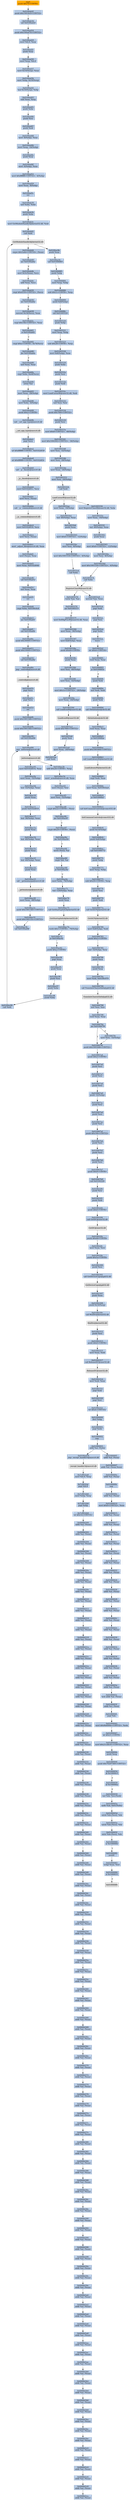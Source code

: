 digraph G {
node[shape=rectangle,style=filled,fillcolor=lightsteelblue,color=lightsteelblue]
bgcolor="transparent"
a0x0100ab2dpushl_0x70UINT8[label="start\npushl $0x70<UINT8>",color="lightgrey",fillcolor="orange"];
a0x0100ab2fpushl_0x10018c0UINT32[label="0x0100ab2f\npushl $0x10018c0<UINT32>"];
a0x0100ab34call_0x0100ad24[label="0x0100ab34\ncall 0x0100ad24"];
a0x0100ad24pushl_0x100ad74UINT32[label="0x0100ad24\npushl $0x100ad74<UINT32>"];
a0x0100ad29movl_fs_0_eax[label="0x0100ad29\nmovl %fs:0, %eax"];
a0x0100ad2fpushl_eax[label="0x0100ad2f\npushl %eax"];
a0x0100ad30movl_esp_fs_0[label="0x0100ad30\nmovl %esp, %fs:0"];
a0x0100ad37movl_0x10esp__eax[label="0x0100ad37\nmovl 0x10(%esp), %eax"];
a0x0100ad3bmovl_ebp_0x10esp_[label="0x0100ad3b\nmovl %ebp, 0x10(%esp)"];
a0x0100ad3fleal_0x10esp__ebp[label="0x0100ad3f\nleal 0x10(%esp), %ebp"];
a0x0100ad43subl_eax_esp[label="0x0100ad43\nsubl %eax, %esp"];
a0x0100ad45pushl_ebx[label="0x0100ad45\npushl %ebx"];
a0x0100ad46pushl_esi[label="0x0100ad46\npushl %esi"];
a0x0100ad47pushl_edi[label="0x0100ad47\npushl %edi"];
a0x0100ad48movl__8ebp__eax[label="0x0100ad48\nmovl -8(%ebp), %eax"];
a0x0100ad4bmovl_esp__24ebp_[label="0x0100ad4b\nmovl %esp, -24(%ebp)"];
a0x0100ad4epushl_eax[label="0x0100ad4e\npushl %eax"];
a0x0100ad4fmovl__4ebp__eax[label="0x0100ad4f\nmovl -4(%ebp), %eax"];
a0x0100ad52movl_0xffffffffUINT32__4ebp_[label="0x0100ad52\nmovl $0xffffffff<UINT32>, -4(%ebp)"];
a0x0100ad59movl_eax__8ebp_[label="0x0100ad59\nmovl %eax, -8(%ebp)"];
a0x0100ad5cret[label="0x0100ad5c\nret"];
a0x0100ab39xorl_ebx_ebx[label="0x0100ab39\nxorl %ebx, %ebx"];
a0x0100ab3bpushl_ebx[label="0x0100ab3b\npushl %ebx"];
a0x0100ab3cmovl_GetModuleHandleA_kernel32_dll_edi[label="0x0100ab3c\nmovl GetModuleHandleA@kernel32.dll, %edi"];
a0x0100ab42call_edi[label="0x0100ab42\ncall %edi"];
GetModuleHandleA_kernel32_dll[label="GetModuleHandleA@kernel32.dll",color="lightgrey",fillcolor="lightgrey"];
a0x0100ab44cmpw_0x5a4dUINT16_eax_[label="0x0100ab44\ncmpw $0x5a4d<UINT16>, (%eax)"];
a0x0100ab49jne_0x0100ab6a[label="0x0100ab49\njne 0x0100ab6a"];
a0x0100ab4bmovl_0x3ceax__ecx[label="0x0100ab4b\nmovl 0x3c(%eax), %ecx"];
a0x0100ab4eaddl_eax_ecx[label="0x0100ab4e\naddl %eax, %ecx"];
a0x0100ab50cmpl_0x4550UINT32_ecx_[label="0x0100ab50\ncmpl $0x4550<UINT32>, (%ecx)"];
a0x0100ab56jne_0x0100ab6a[label="0x0100ab56\njne 0x0100ab6a"];
a0x0100ab58movzwl_0x18ecx__eax[label="0x0100ab58\nmovzwl 0x18(%ecx), %eax"];
a0x0100ab5ccmpl_0x10bUINT32_eax[label="0x0100ab5c\ncmpl $0x10b<UINT32>, %eax"];
a0x0100ab61je_0x0100ab82[label="0x0100ab61\nje 0x0100ab82"];
a0x0100ab82cmpl_0xeUINT8_0x74ecx_[label="0x0100ab82\ncmpl $0xe<UINT8>, 0x74(%ecx)"];
a0x0100ab86jbe_0x0100ab6a[label="0x0100ab86\njbe 0x0100ab6a"];
a0x0100ab88xorl_eax_eax[label="0x0100ab88\nxorl %eax, %eax"];
a0x0100ab8acmpl_ebx_0xe8ecx_[label="0x0100ab8a\ncmpl %ebx, 0xe8(%ecx)"];
a0x0100ab90setne_al[label="0x0100ab90\nsetne %al"];
a0x0100ab93movl_eax__28ebp_[label="0x0100ab93\nmovl %eax, -28(%ebp)"];
a0x0100ab96movl_ebx__4ebp_[label="0x0100ab96\nmovl %ebx, -4(%ebp)"];
a0x0100ab99pushl_0x2UINT8[label="0x0100ab99\npushl $0x2<UINT8>"];
a0x0100ab9bcall___set_app_type_msvcrt_dll[label="0x0100ab9b\ncall __set_app_type@msvcrt.dll"];
a__set_app_type_msvcrt_dll[label="__set_app_type@msvcrt.dll",color="lightgrey",fillcolor="lightgrey"];
a0x0100aba1popl_ecx[label="0x0100aba1\npopl %ecx"];
a0x0100aba2orl_0xffffffffUINT8_0x0102d038[label="0x0100aba2\norl $0xffffffff<UINT8>, 0x0102d038"];
a0x0100aba9orl_0xffffffffUINT8_0x0102d03c[label="0x0100aba9\norl $0xffffffff<UINT8>, 0x0102d03c"];
a0x0100abb0call___p__fmode_msvcrt_dll[label="0x0100abb0\ncall __p__fmode@msvcrt.dll"];
a__p__fmode_msvcrt_dll[label="__p__fmode@msvcrt.dll",color="lightgrey",fillcolor="lightgrey"];
a0x0100abb6movl_0x0102d01c_ecx[label="0x0100abb6\nmovl 0x0102d01c, %ecx"];
a0x0100abbcmovl_ecx_eax_[label="0x0100abbc\nmovl %ecx, (%eax)"];
a0x0100abbecall___p__commode_msvcrt_dll[label="0x0100abbe\ncall __p__commode@msvcrt.dll"];
a__p__commode_msvcrt_dll[label="__p__commode@msvcrt.dll",color="lightgrey",fillcolor="lightgrey"];
a0x0100abc4movl_0x0102d018_ecx[label="0x0100abc4\nmovl 0x0102d018, %ecx"];
a0x0100abcamovl_ecx_eax_[label="0x0100abca\nmovl %ecx, (%eax)"];
a0x0100abccmovl__adjust_fdiv_msvcrt_dll_eax[label="0x0100abcc\nmovl _adjust_fdiv@msvcrt.dll, %eax"];
a0x0100abd1movl_eax__eax[label="0x0100abd1\nmovl (%eax), %eax"];
a0x0100abd3movl_eax_0x0102d040[label="0x0100abd3\nmovl %eax, 0x0102d040"];
a0x0100abd8call_0x0100ad1e[label="0x0100abd8\ncall 0x0100ad1e"];
a0x0100ad1exorl_eax_eax[label="0x0100ad1e\nxorl %eax, %eax"];
a0x0100ad20ret[label="0x0100ad20\nret"];
a0x0100abddcmpl_ebx_0x0100c0c8[label="0x0100abdd\ncmpl %ebx, 0x0100c0c8"];
a0x0100abe3jne_0x0100abf1[label="0x0100abe3\njne 0x0100abf1"];
a0x0100abf1call_0x0100ad0c[label="0x0100abf1\ncall 0x0100ad0c"];
a0x0100ad0cpushl_0x30000UINT32[label="0x0100ad0c\npushl $0x30000<UINT32>"];
a0x0100ad11pushl_0x10000UINT32[label="0x0100ad11\npushl $0x10000<UINT32>"];
a0x0100ad16call_0x0100ad6e[label="0x0100ad16\ncall 0x0100ad6e"];
a0x0100ad6ejmp__controlfp_msvcrt_dll[label="0x0100ad6e\njmp _controlfp@msvcrt.dll"];
a_controlfp_msvcrt_dll[label="_controlfp@msvcrt.dll",color="lightgrey",fillcolor="lightgrey"];
a0x0100ad1bpopl_ecx[label="0x0100ad1b\npopl %ecx"];
a0x0100ad1cpopl_ecx[label="0x0100ad1c\npopl %ecx"];
a0x0100ad1dret[label="0x0100ad1d\nret"];
a0x0100abf6pushl_0x1001348UINT32[label="0x0100abf6\npushl $0x1001348<UINT32>"];
a0x0100abfbpushl_0x1001344UINT32[label="0x0100abfb\npushl $0x1001344<UINT32>"];
a0x0100ac00call_0x0100ad06[label="0x0100ac00\ncall 0x0100ad06"];
a0x0100ad06jmp__initterm_msvcrt_dll[label="0x0100ad06\njmp _initterm@msvcrt.dll"];
a_initterm_msvcrt_dll[label="_initterm@msvcrt.dll",color="lightgrey",fillcolor="lightgrey"];
a0x0100ac05movl_0x0102d014_eax[label="0x0100ac05\nmovl 0x0102d014, %eax"];
a0x0100ac0amovl_eax__32ebp_[label="0x0100ac0a\nmovl %eax, -32(%ebp)"];
a0x0100ac0dleal__32ebp__eax[label="0x0100ac0d\nleal -32(%ebp), %eax"];
a0x0100ac10pushl_eax[label="0x0100ac10\npushl %eax"];
a0x0100ac11pushl_0x0102d010[label="0x0100ac11\npushl 0x0102d010"];
a0x0100ac17leal__36ebp__eax[label="0x0100ac17\nleal -36(%ebp), %eax"];
a0x0100ac1apushl_eax[label="0x0100ac1a\npushl %eax"];
a0x0100ac1bleal__40ebp__eax[label="0x0100ac1b\nleal -40(%ebp), %eax"];
a0x0100ac1epushl_eax[label="0x0100ac1e\npushl %eax"];
a0x0100ac1fleal__44ebp__eax[label="0x0100ac1f\nleal -44(%ebp), %eax"];
a0x0100ac22pushl_eax[label="0x0100ac22\npushl %eax"];
a0x0100ac23call___getmainargs_msvcrt_dll[label="0x0100ac23\ncall __getmainargs@msvcrt.dll"];
a__getmainargs_msvcrt_dll[label="__getmainargs@msvcrt.dll",color="lightgrey",fillcolor="lightgrey"];
a0x0100ac29movl_eax__48ebp_[label="0x0100ac29\nmovl %eax, -48(%ebp)"];
a0x0100ac2cpushl_0x1001340UINT32[label="0x0100ac2c\npushl $0x1001340<UINT32>"];
a0x0100ac31pushl_0x100133cUINT32[label="0x0100ac31\npushl $0x100133c<UINT32>"];
a0x0100ac36call_0x0100ad06[label="0x0100ac36\ncall 0x0100ad06"];
a0x0100ac3baddl_0x24UINT8_esp[label="0x0100ac3b\naddl $0x24<UINT8>, %esp"];
a0x0100ac3emovl__acmdln_msvcrt_dll_eax[label="0x0100ac3e\nmovl _acmdln@msvcrt.dll, %eax"];
a0x0100ac43movl_eax__esi[label="0x0100ac43\nmovl (%eax), %esi"];
a0x0100ac45movl_esi__52ebp_[label="0x0100ac45\nmovl %esi, -52(%ebp)"];
a0x0100ac48cmpb_0x22UINT8_esi_[label="0x0100ac48\ncmpb $0x22<UINT8>, (%esi)"];
a0x0100ac4bjne_0x0100ac87[label="0x0100ac4b\njne 0x0100ac87"];
a0x0100ac87cmpb_0x20UINT8_esi_[label="0x0100ac87\ncmpb $0x20<UINT8>, (%esi)"];
a0x0100ac8ajbe_0x0100ac64[label="0x0100ac8a\njbe 0x0100ac64"];
a0x0100ac64movb_esi__al[label="0x0100ac64\nmovb (%esi), %al"];
a0x0100ac66cmpb_bl_al[label="0x0100ac66\ncmpb %bl, %al"];
a0x0100ac68je_0x0100ac6e[label="0x0100ac68\nje 0x0100ac6e"];
a0x0100ac6emovl_ebx__76ebp_[label="0x0100ac6e\nmovl %ebx, -76(%ebp)"];
a0x0100ac71leal__120ebp__eax[label="0x0100ac71\nleal -120(%ebp), %eax"];
a0x0100ac74pushl_eax[label="0x0100ac74\npushl %eax"];
a0x0100ac75call_GetStartupInfoA_kernel32_dll[label="0x0100ac75\ncall GetStartupInfoA@kernel32.dll"];
GetStartupInfoA_kernel32_dll[label="GetStartupInfoA@kernel32.dll",color="lightgrey",fillcolor="lightgrey"];
a0x0100ac7btestb_0x1UINT8__76ebp_[label="0x0100ac7b\ntestb $0x1<UINT8>, -76(%ebp)"];
a0x0100ac7fje_0x0100ac92[label="0x0100ac7f\nje 0x0100ac92"];
a0x0100ac92pushl_0xaUINT8[label="0x0100ac92\npushl $0xa<UINT8>"];
a0x0100ac94popl_eax[label="0x0100ac94\npopl %eax"];
a0x0100ac95pushl_eax[label="0x0100ac95\npushl %eax"];
a0x0100ac96pushl_esi[label="0x0100ac96\npushl %esi"];
a0x0100ac97pushl_ebx[label="0x0100ac97\npushl %ebx"];
a0x0100ac98pushl_ebx[label="0x0100ac98\npushl %ebx"];
a0x0100ac99call_edi[label="0x0100ac99\ncall %edi"];
a0x0100ac9bpushl_eax[label="0x0100ac9b\npushl %eax"];
a0x0100ac9ccall_0x01006883[label="0x0100ac9c\ncall 0x01006883"];
a0x01006883pushl_ebp[label="0x01006883\npushl %ebp"];
a0x01006884movl_esp_ebp[label="0x01006884\nmovl %esp, %ebp"];
a0x01006886subl_0x1cUINT8_esp[label="0x01006886\nsubl $0x1c<UINT8>, %esp"];
a0x01006889pushl_0x8ebp_[label="0x01006889\npushl 0x8(%ebp)"];
a0x0100688ccall_0x01005520[label="0x0100688c\ncall 0x01005520"];
a0x01005520pushl_ebp[label="0x01005520\npushl %ebp"];
a0x01005521movl_esp_ebp[label="0x01005521\nmovl %esp, %ebp"];
a0x01005523subl_0x28UINT8_esp[label="0x01005523\nsubl $0x28<UINT8>, %esp"];
a0x01005526movl_0x8ebp__eax[label="0x01005526\nmovl 0x8(%ebp), %eax"];
a0x01005529pushl_ebx[label="0x01005529\npushl %ebx"];
a0x0100552apushl_esi[label="0x0100552a\npushl %esi"];
a0x0100552bpushl_edi[label="0x0100552b\npushl %edi"];
a0x0100552cmovl_LoadCursorW_user32_dll_edi[label="0x0100552c\nmovl LoadCursorW@user32.dll, %edi"];
a0x01005532xorl_esi_esi[label="0x01005532\nxorl %esi, %esi"];
a0x01005534pushl_0x7f00UINT32[label="0x01005534\npushl $0x7f00<UINT32>"];
a0x01005539pushl_esi[label="0x01005539\npushl %esi"];
a0x0100553amovl_0x8UINT32__40ebp_[label="0x0100553a\nmovl $0x8<UINT32>, -40(%ebp)"];
a0x01005541movl_0x1004362UINT32__36ebp_[label="0x01005541\nmovl $0x1004362<UINT32>, -36(%ebp)"];
a0x01005548movl_esi__32ebp_[label="0x01005548\nmovl %esi, -32(%ebp)"];
a0x0100554bmovl_esi__28ebp_[label="0x0100554b\nmovl %esi, -28(%ebp)"];
a0x0100554emovl_eax__24ebp_[label="0x0100554e\nmovl %eax, -24(%ebp)"];
a0x01005551movl_esi__20ebp_[label="0x01005551\nmovl %esi, -20(%ebp)"];
a0x01005554call_edi[label="0x01005554\ncall %edi"];
LoadCursorW_user32_dll[label="LoadCursorW@user32.dll",color="lightgrey",fillcolor="lightgrey"];
a0x01005556movl_RegisterClassW_user32_dll_ebx[label="0x01005556\nmovl RegisterClassW@user32.dll, %ebx"];
a0x0100555cmovl_eax__16ebp_[label="0x0100555c\nmovl %eax, -16(%ebp)"];
a0x0100555fleal__40ebp__eax[label="0x0100555f\nleal -40(%ebp), %eax"];
a0x01005562pushl_eax[label="0x01005562\npushl %eax"];
a0x01005563movl_0x6UINT32__12ebp_[label="0x01005563\nmovl $0x6<UINT32>, -12(%ebp)"];
a0x0100556amovl_esi__8ebp_[label="0x0100556a\nmovl %esi, -8(%ebp)"];
a0x0100556dmovl_0x1001530UINT32__4ebp_[label="0x0100556d\nmovl $0x1001530<UINT32>, -4(%ebp)"];
a0x01005574call_ebx[label="0x01005574\ncall %ebx"];
RegisterClassW_user32_dll[label="RegisterClassW@user32.dll",color="lightgrey",fillcolor="lightgrey"];
a0x01005576testw_ax_ax[label="0x01005576\ntestw %ax, %ax"];
a0x01005579jne_0x0100557f[label="0x01005579\njne 0x0100557f"];
a0x0100557fmovl_DefDlgProcW_user32_dll_eax[label="0x0100557f\nmovl DefDlgProcW@user32.dll, %eax"];
a0x01005584movl_eax__36ebp_[label="0x01005584\nmovl %eax, -36(%ebp)"];
a0x01005587movl_0x8ebp__eax[label="0x01005587\nmovl 0x8(%ebp), %eax"];
a0x0100558apushl_0x6fUINT8[label="0x0100558a\npushl $0x6f<UINT8>"];
a0x0100558cpushl_eax[label="0x0100558c\npushl %eax"];
a0x0100558dmovl_esi__40ebp_[label="0x0100558d\nmovl %esi, -40(%ebp)"];
a0x01005590movl_esi__32ebp_[label="0x01005590\nmovl %esi, -32(%ebp)"];
a0x01005593movl_0x1eUINT32__28ebp_[label="0x01005593\nmovl $0x1e<UINT32>, -28(%ebp)"];
a0x0100559amovl_eax__24ebp_[label="0x0100559a\nmovl %eax, -24(%ebp)"];
a0x0100559dcall_LoadIconW_user32_dll[label="0x0100559d\ncall LoadIconW@user32.dll"];
LoadIconW_user32_dll[label="LoadIconW@user32.dll",color="lightgrey",fillcolor="lightgrey"];
a0x010055a3pushl_0x7f00UINT32[label="0x010055a3\npushl $0x7f00<UINT32>"];
a0x010055a8pushl_esi[label="0x010055a8\npushl %esi"];
a0x010055a9movl_eax__20ebp_[label="0x010055a9\nmovl %eax, -20(%ebp)"];
a0x010055accall_edi[label="0x010055ac\ncall %edi"];
a0x010055aemovl_eax__16ebp_[label="0x010055ae\nmovl %eax, -16(%ebp)"];
a0x010055b1leal__40ebp__eax[label="0x010055b1\nleal -40(%ebp), %eax"];
a0x010055b4pushl_eax[label="0x010055b4\npushl %eax"];
a0x010055b5movl_0x6UINT32__12ebp_[label="0x010055b5\nmovl $0x6<UINT32>, -12(%ebp)"];
a0x010055bcmovl_esi__8ebp_[label="0x010055bc\nmovl %esi, -8(%ebp)"];
a0x010055bfmovl_0x1001518UINT32__4ebp_[label="0x010055bf\nmovl $0x1001518<UINT32>, -4(%ebp)"];
a0x010055c6call_ebx[label="0x010055c6\ncall %ebx"];
a0x010055c8movzwl_ax_eax[label="0x010055c8\nmovzwl %ax, %eax"];
a0x010055cbpopl_edi[label="0x010055cb\npopl %edi"];
a0x010055ccpopl_esi[label="0x010055cc\npopl %esi"];
a0x010055cdpopl_ebx[label="0x010055cd\npopl %ebx"];
a0x010055celeave_[label="0x010055ce\nleave "];
a0x010055cfret_0x4UINT16[label="0x010055cf\nret $0x4<UINT16>"];
a0x01006891testl_eax_eax[label="0x01006891\ntestl %eax, %eax"];
a0x01006893je_0x0100693c[label="0x01006893\nje 0x0100693c"];
a0x01006899pushl_edi[label="0x01006899\npushl %edi"];
a0x0100689axorl_edi_edi[label="0x0100689a\nxorl %edi, %edi"];
a0x0100689cpushl_edi[label="0x0100689c\npushl %edi"];
a0x0100689dcall_OleInitialize_ole32_dll[label="0x0100689d\ncall OleInitialize@ole32.dll"];
OleInitialize_ole32_dll[label="OleInitialize@ole32.dll",color="lightgrey",fillcolor="lightgrey"];
a0x010068a3testl_eax_eax[label="0x010068a3\ntestl %eax, %eax"];
a0x010068a5je_0x010068ae[label="0x010068a5\nje 0x010068ae"];
a0x010068aepushl_0x1001664UINT32[label="0x010068ae\npushl $0x1001664<UINT32>"];
a0x010068b3call_LoadLibraryW_kernel32_dll[label="0x010068b3\ncall LoadLibraryW@kernel32.dll"];
LoadLibraryW_kernel32_dll[label="LoadLibraryW@kernel32.dll",color="lightgrey",fillcolor="lightgrey"];
a0x010068b9cmpl_edi_eax[label="0x010068b9\ncmpl %edi, %eax"];
a0x010068bbmovl_eax_0x0100cba4[label="0x010068bb\nmovl %eax, 0x0100cba4"];
a0x010068c0je_0x010068a7[label="0x010068c0\nje 0x010068a7"];
a0x010068c2call_InitCommonControls_comctl32_dll[label="0x010068c2\ncall InitCommonControls@comctl32.dll"];
InitCommonControls_comctl32_dll[label="InitCommonControls@comctl32.dll",color="lightgrey",fillcolor="lightgrey"];
a0x010068c8pushl_0x14ebp_[label="0x010068c8\npushl 0x14(%ebp)"];
a0x010068cbpushl_0x8ebp_[label="0x010068cb\npushl 0x8(%ebp)"];
a0x010068cecall_0x01006772[label="0x010068ce\ncall 0x01006772"];
a0x01006772pushl_ebp[label="0x01006772\npushl %ebp"];
a0x01006773movl_esp_ebp[label="0x01006773\nmovl %esp, %ebp"];
a0x01006775subl_0x20UINT8_esp[label="0x01006775\nsubl $0x20<UINT8>, %esp"];
a0x01006778pushl_esi[label="0x01006778\npushl %esi"];
a0x01006779pushl_edi[label="0x01006779\npushl %edi"];
a0x0100677acall_GetACP_kernel32_dll[label="0x0100677a\ncall GetACP@kernel32.dll"];
GetACP_kernel32_dll[label="GetACP@kernel32.dll",color="lightgrey",fillcolor="lightgrey"];
a0x01006780movl_0x8ebp__edi[label="0x01006780\nmovl 0x8(%ebp), %edi"];
a0x01006783pushl_0x2UINT8[label="0x01006783\npushl $0x2<UINT8>"];
a0x01006785leal__32ebp__ecx[label="0x01006785\nleal -32(%ebp), %ecx"];
a0x01006788pushl_ecx[label="0x01006788\npushl %ecx"];
a0x01006789pushl_eax[label="0x01006789\npushl %eax"];
a0x0100678amovl_edi_0x0100c970[label="0x0100678a\nmovl %edi, 0x0100c970"];
a0x01006790call_TranslateCharsetInfo_gdi32_dll[label="0x01006790\ncall TranslateCharsetInfo@gdi32.dll"];
TranslateCharsetInfo_gdi32_dll[label="TranslateCharsetInfo@gdi32.dll",color="lightgrey",fillcolor="lightgrey"];
a0x01006796xorl_esi_esi[label="0x01006796\nxorl %esi, %esi"];
a0x01006798testl_eax_eax[label="0x01006798\ntestl %eax, %eax"];
a0x0100679ajne_0x0100679f[label="0x0100679a\njne 0x0100679f"];
a0x0100679cmovl_esi__32ebp_[label="0x0100679c\nmovl %esi, -32(%ebp)"];
a0x0100679fpushl_0x1001648UINT32[label="0x0100679f\npushl $0x1001648<UINT32>"];
a0x010067a4pushl_0x2UINT8[label="0x010067a4\npushl $0x2<UINT8>"];
a0x010067a6pushl_esi[label="0x010067a6\npushl %esi"];
a0x010067a7pushl_esi[label="0x010067a7\npushl %esi"];
a0x010067a8pushl_esi[label="0x010067a8\npushl %esi"];
a0x010067a9pushl__32ebp_[label="0x010067a9\npushl -32(%ebp)"];
a0x010067acpushl_esi[label="0x010067ac\npushl %esi"];
a0x010067adpushl_esi[label="0x010067ad\npushl %esi"];
a0x010067aepushl_esi[label="0x010067ae\npushl %esi"];
a0x010067afpushl_0x190UINT32[label="0x010067af\npushl $0x190<UINT32>"];
a0x010067b4pushl_esi[label="0x010067b4\npushl %esi"];
a0x010067b5pushl_esi[label="0x010067b5\npushl %esi"];
a0x010067b6pushl_esi[label="0x010067b6\npushl %esi"];
a0x010067b7pushl_0x9UINT8[label="0x010067b7\npushl $0x9<UINT8>"];
a0x010067b9call_0x010022f0[label="0x010067b9\ncall 0x010022f0"];
a0x010022f0pushl_esi[label="0x010022f0\npushl %esi"];
a0x010022f1pushl_edi[label="0x010022f1\npushl %edi"];
a0x010022f2pushl_0x0UINT8[label="0x010022f2\npushl $0x0<UINT8>"];
a0x010022f4call_GetDC_user32_dll[label="0x010022f4\ncall GetDC@user32.dll"];
GetDC_user32_dll[label="GetDC@user32.dll",color="lightgrey",fillcolor="lightgrey"];
a0x010022fapushl_0x48UINT8[label="0x010022fa\npushl $0x48<UINT8>"];
a0x010022fcmovl_eax_esi[label="0x010022fc\nmovl %eax, %esi"];
a0x010022fepushl_0x5aUINT8[label="0x010022fe\npushl $0x5a<UINT8>"];
a0x01002300pushl_esi[label="0x01002300\npushl %esi"];
a0x01002301call_GetDeviceCaps_gdi32_dll[label="0x01002301\ncall GetDeviceCaps@gdi32.dll"];
GetDeviceCaps_gdi32_dll[label="GetDeviceCaps@gdi32.dll",color="lightgrey",fillcolor="lightgrey"];
a0x01002307pushl_eax[label="0x01002307\npushl %eax"];
a0x01002308pushl_0x14esp_[label="0x01002308\npushl 0x14(%esp)"];
a0x0100230ccall_MulDiv_kernel32_dll[label="0x0100230c\ncall MulDiv@kernel32.dll"];
MulDiv_kernel32_dll[label="MulDiv@kernel32.dll",color="lightgrey",fillcolor="lightgrey"];
a0x01002312pushl_esi[label="0x01002312\npushl %esi"];
a0x01002313pushl_0x0UINT8[label="0x01002313\npushl $0x0<UINT8>"];
a0x01002315movl_eax_edi[label="0x01002315\nmovl %eax, %edi"];
a0x01002317call_ReleaseDC_user32_dll[label="0x01002317\ncall ReleaseDC@user32.dll"];
ReleaseDC_user32_dll[label="ReleaseDC@user32.dll",color="lightgrey",fillcolor="lightgrey"];
a0x0100231dmovl_edi_eax[label="0x0100231d\nmovl %edi, %eax"];
a0x0100231fpopl_edi[label="0x0100231f\npopl %edi"];
a0x01002320popl_esi[label="0x01002320\npopl %esi"];
a0x01002321ret_0x4UINT16[label="0x01002321\nret $0x4<UINT16>"];
a0x01000000decl_ebp[label="0x01000000\ndecl %ebp"];
a0x01000001popl_edx[label="0x01000001\npopl %edx"];
a0x01000002nop_[label="0x01000002\nnop "];
a0x01000003addb_al_ebx_[label="0x01000003\naddb %al, (%ebx)"];
a0x0100ad74jmp__except_handler3_msvcrt_dll[label="0x0100ad74\njmp _except_handler3@msvcrt.dll"];
a_except_handler3_msvcrt_dll[label="_except_handler3@msvcrt.dll",color="lightgrey",fillcolor="lightgrey"];
a0x7c9032a8movl_fs_0_esp[label="0x7c9032a8\nmovl %fs:0, %esp"];
a0x7c9032afpopl_fs_0[label="0x7c9032af\npopl %fs:0"];
a0x7c9032b6movl_ebp_esp[label="0x7c9032b6\nmovl %ebp, %esp"];
a0x7c9032b8popl_ebp[label="0x7c9032b8\npopl %ebp"];
a0x7c9032b9ret_0x14UINT16[label="0x7c9032b9\nret $0x14<UINT16>"];
a0x0068d300addb_al_eax_[label="0x0068d300\naddb %al, (%eax)"];
a0x0068d302addb_al_eax_[label="0x0068d302\naddb %al, (%eax)"];
a0x0068d304addb_al_eax_[label="0x0068d304\naddb %al, (%eax)"];
a0x0068d306addb_al_eax_[label="0x0068d306\naddb %al, (%eax)"];
a0x0068d308addb_al_eax_[label="0x0068d308\naddb %al, (%eax)"];
a0x0068d30aaddb_al_eax_[label="0x0068d30a\naddb %al, (%eax)"];
a0x0068d30caddb_al_eax_[label="0x0068d30c\naddb %al, (%eax)"];
a0x0068d30eaddb_al_eax_[label="0x0068d30e\naddb %al, (%eax)"];
a0x0068d310addb_al_eax_[label="0x0068d310\naddb %al, (%eax)"];
a0x0068d312addb_al_eax_[label="0x0068d312\naddb %al, (%eax)"];
a0x0068d314addb_al_eax_[label="0x0068d314\naddb %al, (%eax)"];
a0x0068d316addb_al_eax_[label="0x0068d316\naddb %al, (%eax)"];
a0x0068d318addb_al_eax_[label="0x0068d318\naddb %al, (%eax)"];
a0x0068d31aaddb_al_eax_[label="0x0068d31a\naddb %al, (%eax)"];
a0x0068d31caddb_al_eax_[label="0x0068d31c\naddb %al, (%eax)"];
a0x0068d31eaddb_al_eax_[label="0x0068d31e\naddb %al, (%eax)"];
a0x0068d320addb_al_eax_[label="0x0068d320\naddb %al, (%eax)"];
a0x0068d322addb_al_eax_[label="0x0068d322\naddb %al, (%eax)"];
a0x0068d324addb_al_eax_[label="0x0068d324\naddb %al, (%eax)"];
a0x0068d326addb_al_eax_[label="0x0068d326\naddb %al, (%eax)"];
a0x0068d328addb_al_eax_[label="0x0068d328\naddb %al, (%eax)"];
a0x0068d32aaddb_al_eax_[label="0x0068d32a\naddb %al, (%eax)"];
a0x0068d32caddb_al_eax_[label="0x0068d32c\naddb %al, (%eax)"];
a0x0068d32eaddb_al_eax_[label="0x0068d32e\naddb %al, (%eax)"];
a0x0068d330addb_al_eax_[label="0x0068d330\naddb %al, (%eax)"];
a0x0068d332addb_al_eax_[label="0x0068d332\naddb %al, (%eax)"];
a0x0068d334addb_al_eax_[label="0x0068d334\naddb %al, (%eax)"];
a0x0068d336addb_al_eax_[label="0x0068d336\naddb %al, (%eax)"];
a0x0068d338addb_al_eax_[label="0x0068d338\naddb %al, (%eax)"];
a0x0068d33aaddb_al_eax_[label="0x0068d33a\naddb %al, (%eax)"];
a0x0068d33caddb_al_eax_[label="0x0068d33c\naddb %al, (%eax)"];
a0x0068d33eaddb_al_eax_[label="0x0068d33e\naddb %al, (%eax)"];
a0x0068d340addb_al_eax_[label="0x0068d340\naddb %al, (%eax)"];
a0x0068d342addb_al_eax_[label="0x0068d342\naddb %al, (%eax)"];
a0x0068d344addb_al_eax_[label="0x0068d344\naddb %al, (%eax)"];
a0x0068d346addb_al_eax_[label="0x0068d346\naddb %al, (%eax)"];
a0x0068d348addb_al_eax_[label="0x0068d348\naddb %al, (%eax)"];
a0x0068d34aaddb_al_eax_[label="0x0068d34a\naddb %al, (%eax)"];
a0x0068d34caddb_al_eax_[label="0x0068d34c\naddb %al, (%eax)"];
a0x0068d34eaddb_al_eax_[label="0x0068d34e\naddb %al, (%eax)"];
a0x0068d350addb_al_eax_[label="0x0068d350\naddb %al, (%eax)"];
a0x0068d352addb_al_eax_[label="0x0068d352\naddb %al, (%eax)"];
a0x0068d354addb_al_eax_[label="0x0068d354\naddb %al, (%eax)"];
a0x0068d356addb_al_eax_[label="0x0068d356\naddb %al, (%eax)"];
a0x0068d358addb_al_eax_[label="0x0068d358\naddb %al, (%eax)"];
a0x0068d35aaddb_al_eax_[label="0x0068d35a\naddb %al, (%eax)"];
a0x0068d35caddb_al_eax_[label="0x0068d35c\naddb %al, (%eax)"];
a0x0068d35eaddb_al_eax_[label="0x0068d35e\naddb %al, (%eax)"];
a0x0068d360addb_al_eax_[label="0x0068d360\naddb %al, (%eax)"];
a0x0068d362addb_al_eax_[label="0x0068d362\naddb %al, (%eax)"];
a0x0068d364addb_al_eax_[label="0x0068d364\naddb %al, (%eax)"];
a0x0068d366addb_al_eax_[label="0x0068d366\naddb %al, (%eax)"];
a0x0068d368addb_al_eax_[label="0x0068d368\naddb %al, (%eax)"];
a0x0068d36aaddb_al_eax_[label="0x0068d36a\naddb %al, (%eax)"];
a0x0068d36caddb_al_eax_[label="0x0068d36c\naddb %al, (%eax)"];
a0x0068d36eaddb_al_eax_[label="0x0068d36e\naddb %al, (%eax)"];
a0x0068d370addb_al_eax_[label="0x0068d370\naddb %al, (%eax)"];
a0x0068d372addb_al_eax_[label="0x0068d372\naddb %al, (%eax)"];
a0x0068d374addb_al_eax_[label="0x0068d374\naddb %al, (%eax)"];
a0x0068d376addb_al_eax_[label="0x0068d376\naddb %al, (%eax)"];
a0x0068d378addb_al_eax_[label="0x0068d378\naddb %al, (%eax)"];
a0x0068d37aaddb_al_eax_[label="0x0068d37a\naddb %al, (%eax)"];
a0x0068d37caddb_al_eax_[label="0x0068d37c\naddb %al, (%eax)"];
a0x0068d37eaddb_al_eax_[label="0x0068d37e\naddb %al, (%eax)"];
a0x0068d380addb_al_eax_[label="0x0068d380\naddb %al, (%eax)"];
a0x0068d382addb_al_eax_[label="0x0068d382\naddb %al, (%eax)"];
a0x0068d384addb_al_eax_[label="0x0068d384\naddb %al, (%eax)"];
a0x0068d386addb_al_eax_[label="0x0068d386\naddb %al, (%eax)"];
a0x0068d388addb_al_eax_[label="0x0068d388\naddb %al, (%eax)"];
a0x0068d38aaddb_al_eax_[label="0x0068d38a\naddb %al, (%eax)"];
a0x0068d38caddb_al_eax_[label="0x0068d38c\naddb %al, (%eax)"];
a0x0068d38eaddb_al_eax_[label="0x0068d38e\naddb %al, (%eax)"];
a0x0068d390addb_al_eax_[label="0x0068d390\naddb %al, (%eax)"];
a0x0068d392addb_al_eax_[label="0x0068d392\naddb %al, (%eax)"];
a0x0068d394addb_al_eax_[label="0x0068d394\naddb %al, (%eax)"];
a0x0068d396addb_al_eax_[label="0x0068d396\naddb %al, (%eax)"];
a0x0068d398addb_al_eax_[label="0x0068d398\naddb %al, (%eax)"];
a0x0068d39aaddb_al_eax_[label="0x0068d39a\naddb %al, (%eax)"];
a0x0068d39caddb_al_eax_[label="0x0068d39c\naddb %al, (%eax)"];
a0x0068d39eaddb_al_eax_[label="0x0068d39e\naddb %al, (%eax)"];
a0x0068d3a0addb_al_eax_[label="0x0068d3a0\naddb %al, (%eax)"];
a0x0068d3a2addb_al_eax_[label="0x0068d3a2\naddb %al, (%eax)"];
a0x0068d3a4addb_al_eax_[label="0x0068d3a4\naddb %al, (%eax)"];
a0x0068d3a6addb_al_eax_[label="0x0068d3a6\naddb %al, (%eax)"];
a0x0068d3a8addb_al_eax_[label="0x0068d3a8\naddb %al, (%eax)"];
a0x0068d3aaaddb_al_eax_[label="0x0068d3aa\naddb %al, (%eax)"];
a0x0068d3acaddb_al_eax_[label="0x0068d3ac\naddb %al, (%eax)"];
a0x0068d3aeaddb_al_eax_[label="0x0068d3ae\naddb %al, (%eax)"];
a0x0068d3b0addb_al_eax_[label="0x0068d3b0\naddb %al, (%eax)"];
a0x0068d3b2addb_al_eax_[label="0x0068d3b2\naddb %al, (%eax)"];
a0x0068d3b4addb_al_eax_[label="0x0068d3b4\naddb %al, (%eax)"];
a0x0068d3b6addb_al_eax_[label="0x0068d3b6\naddb %al, (%eax)"];
a0x0068d3b8addb_al_eax_[label="0x0068d3b8\naddb %al, (%eax)"];
a0x0068d3baaddb_al_eax_[label="0x0068d3ba\naddb %al, (%eax)"];
a0x0068d3bcaddb_al_eax_[label="0x0068d3bc\naddb %al, (%eax)"];
a0x0068d3beaddb_al_eax_[label="0x0068d3be\naddb %al, (%eax)"];
a0x0068d3c0addb_al_eax_[label="0x0068d3c0\naddb %al, (%eax)"];
a0x0068d3c2addb_al_eax_[label="0x0068d3c2\naddb %al, (%eax)"];
a0x0068d3c4addb_al_eax_[label="0x0068d3c4\naddb %al, (%eax)"];
a0x0068d3c6addb_al_eax_[label="0x0068d3c6\naddb %al, (%eax)"];
a0x0068d3c8addb_al_eax_[label="0x0068d3c8\naddb %al, (%eax)"];
a0x0068d3caaddb_al_eax_[label="0x0068d3ca\naddb %al, (%eax)"];
a0x01000005addb_al_eax_[label="0x01000005\naddb %al, (%eax)"];
a0x01000007addb_al_eaxeax_[label="0x01000007\naddb %al, (%eax,%eax)"];
a0x0100000aaddb_al_eax_[label="0x0100000a\naddb %al, (%eax)"];
a0x0100000cnop_[label="0x0100000c\nnop "];
a0x0100000eaddb_al_eax_[label="0x0100000e\naddb %al, (%eax)"];
a0x01000010movl_0x0UINT32_eax[label="0x01000010\nmovl $0x0<UINT32>, %eax"];
a0x01000015addb_al_eax_[label="0x01000015\naddb %al, (%eax)"];
a0x01000017addb_al_eax_[label="0x01000017\naddb %al, (%eax)"];
a0x0100001aaddb_al_eax_[label="0x0100001a\naddb %al, (%eax)"];
a0x0100001caddb_al_eax_[label="0x0100001c\naddb %al, (%eax)"];
a0x0100001eaddb_al_eax_[label="0x0100001e\naddb %al, (%eax)"];
a0x01000020addb_al_eax_[label="0x01000020\naddb %al, (%eax)"];
a0x01000022addb_al_eax_[label="0x01000022\naddb %al, (%eax)"];
a0x01000024addb_al_eax_[label="0x01000024\naddb %al, (%eax)"];
a0x01000026addb_al_eax_[label="0x01000026\naddb %al, (%eax)"];
a0x01000028addb_al_eax_[label="0x01000028\naddb %al, (%eax)"];
a0x0100002aaddb_al_eax_[label="0x0100002a\naddb %al, (%eax)"];
a0x0100002caddb_al_eax_[label="0x0100002c\naddb %al, (%eax)"];
a0x0100002eaddb_al_eax_[label="0x0100002e\naddb %al, (%eax)"];
a0x01000030addb_al_eax_[label="0x01000030\naddb %al, (%eax)"];
a0x01000032addb_al_eax_[label="0x01000032\naddb %al, (%eax)"];
a0x01000034addb_al_eax_[label="0x01000034\naddb %al, (%eax)"];
a0x01000036addb_al_eax_[label="0x01000036\naddb %al, (%eax)"];
a0x01000038addb_al_eax_[label="0x01000038\naddb %al, (%eax)"];
a0x0100003aaddb_al_eax_[label="0x0100003a\naddb %al, (%eax)"];
a0x0100003clock_addb_al_eax_[label="0x0100003c\nlock addb %al, (%eax)"];
a0x0100003faddb_cl_esi_[label="0x0100003f\naddb %cl, (%esi)"];
a0x01000041popl_ds[label="0x01000041\npopl %ds"];
a0x01000042movl_0x9b4000eUINT32_edx[label="0x01000042\nmovl $0x9b4000e<UINT32>, %edx"];
a0x01000047int_0x21UINT8[label="0x01000047\nint $0x21<UINT8>"];
a0x01000049movl_0x21cd4c01UINT32_eax[label="0x01000049\nmovl $0x21cd4c01<UINT32>, %eax"];
a0x0100004epushl_esp[label="0x0100004e\npushl %esp"];
a0x0100004fpushl_0x70207369UINT32[label="0x0100004f\npushl $0x70207369<UINT32>"];
a0x01000054jb_0x10000c5[label="0x01000054\njb 0x10000c5"];
a0x01000056jb_0x10000ba[label="0x01000056\njb 0x10000ba"];
a0x01000059insl_dx_es_edi_[label="0x01000059\ninsl %dx, %es:(%edi)"];
a0x0100005aandb_ah_0x61ebx_[label="0x0100005a\nandb %ah, 0x61(%ebx)"];
a0x0100005doutsb_ds_esi__dx[label="0x0100005d\noutsb %ds:(%esi), %dx"];
a0x0100005eoutsb_ds_esi__dx[label="0x0100005e\noutsb %ds:(%esi), %dx"];
a0x0100005foutsl_ds_esi__dx[label="0x0100005f\noutsl %ds:(%esi), %dx"];
a0x01000060je_0x1000082[label="0x01000060\nje 0x1000082"];
a0x01000082pushfl_[label="0x01000082\npushfl "];
a0x01000083xchgl_eax_esi[label="0x01000083\nxchgl %eax, %esi"];
a0x01000084js_0x1000031[label="0x01000084\njs 0x1000031"];
a0x01000086[label="0x01000086",color="lightgrey",fillcolor="lightgrey"];
a0x0100ab2dpushl_0x70UINT8 -> a0x0100ab2fpushl_0x10018c0UINT32 [color="#000000"];
a0x0100ab2fpushl_0x10018c0UINT32 -> a0x0100ab34call_0x0100ad24 [color="#000000"];
a0x0100ab34call_0x0100ad24 -> a0x0100ad24pushl_0x100ad74UINT32 [color="#000000"];
a0x0100ad24pushl_0x100ad74UINT32 -> a0x0100ad29movl_fs_0_eax [color="#000000"];
a0x0100ad29movl_fs_0_eax -> a0x0100ad2fpushl_eax [color="#000000"];
a0x0100ad2fpushl_eax -> a0x0100ad30movl_esp_fs_0 [color="#000000"];
a0x0100ad30movl_esp_fs_0 -> a0x0100ad37movl_0x10esp__eax [color="#000000"];
a0x0100ad37movl_0x10esp__eax -> a0x0100ad3bmovl_ebp_0x10esp_ [color="#000000"];
a0x0100ad3bmovl_ebp_0x10esp_ -> a0x0100ad3fleal_0x10esp__ebp [color="#000000"];
a0x0100ad3fleal_0x10esp__ebp -> a0x0100ad43subl_eax_esp [color="#000000"];
a0x0100ad43subl_eax_esp -> a0x0100ad45pushl_ebx [color="#000000"];
a0x0100ad45pushl_ebx -> a0x0100ad46pushl_esi [color="#000000"];
a0x0100ad46pushl_esi -> a0x0100ad47pushl_edi [color="#000000"];
a0x0100ad47pushl_edi -> a0x0100ad48movl__8ebp__eax [color="#000000"];
a0x0100ad48movl__8ebp__eax -> a0x0100ad4bmovl_esp__24ebp_ [color="#000000"];
a0x0100ad4bmovl_esp__24ebp_ -> a0x0100ad4epushl_eax [color="#000000"];
a0x0100ad4epushl_eax -> a0x0100ad4fmovl__4ebp__eax [color="#000000"];
a0x0100ad4fmovl__4ebp__eax -> a0x0100ad52movl_0xffffffffUINT32__4ebp_ [color="#000000"];
a0x0100ad52movl_0xffffffffUINT32__4ebp_ -> a0x0100ad59movl_eax__8ebp_ [color="#000000"];
a0x0100ad59movl_eax__8ebp_ -> a0x0100ad5cret [color="#000000"];
a0x0100ad5cret -> a0x0100ab39xorl_ebx_ebx [color="#000000"];
a0x0100ab39xorl_ebx_ebx -> a0x0100ab3bpushl_ebx [color="#000000"];
a0x0100ab3bpushl_ebx -> a0x0100ab3cmovl_GetModuleHandleA_kernel32_dll_edi [color="#000000"];
a0x0100ab3cmovl_GetModuleHandleA_kernel32_dll_edi -> a0x0100ab42call_edi [color="#000000"];
a0x0100ab42call_edi -> GetModuleHandleA_kernel32_dll [color="#000000"];
GetModuleHandleA_kernel32_dll -> a0x0100ab44cmpw_0x5a4dUINT16_eax_ [color="#000000"];
a0x0100ab44cmpw_0x5a4dUINT16_eax_ -> a0x0100ab49jne_0x0100ab6a [color="#000000"];
a0x0100ab49jne_0x0100ab6a -> a0x0100ab4bmovl_0x3ceax__ecx [color="#000000",label="F"];
a0x0100ab4bmovl_0x3ceax__ecx -> a0x0100ab4eaddl_eax_ecx [color="#000000"];
a0x0100ab4eaddl_eax_ecx -> a0x0100ab50cmpl_0x4550UINT32_ecx_ [color="#000000"];
a0x0100ab50cmpl_0x4550UINT32_ecx_ -> a0x0100ab56jne_0x0100ab6a [color="#000000"];
a0x0100ab56jne_0x0100ab6a -> a0x0100ab58movzwl_0x18ecx__eax [color="#000000",label="F"];
a0x0100ab58movzwl_0x18ecx__eax -> a0x0100ab5ccmpl_0x10bUINT32_eax [color="#000000"];
a0x0100ab5ccmpl_0x10bUINT32_eax -> a0x0100ab61je_0x0100ab82 [color="#000000"];
a0x0100ab61je_0x0100ab82 -> a0x0100ab82cmpl_0xeUINT8_0x74ecx_ [color="#000000",label="T"];
a0x0100ab82cmpl_0xeUINT8_0x74ecx_ -> a0x0100ab86jbe_0x0100ab6a [color="#000000"];
a0x0100ab86jbe_0x0100ab6a -> a0x0100ab88xorl_eax_eax [color="#000000",label="F"];
a0x0100ab88xorl_eax_eax -> a0x0100ab8acmpl_ebx_0xe8ecx_ [color="#000000"];
a0x0100ab8acmpl_ebx_0xe8ecx_ -> a0x0100ab90setne_al [color="#000000"];
a0x0100ab90setne_al -> a0x0100ab93movl_eax__28ebp_ [color="#000000"];
a0x0100ab93movl_eax__28ebp_ -> a0x0100ab96movl_ebx__4ebp_ [color="#000000"];
a0x0100ab96movl_ebx__4ebp_ -> a0x0100ab99pushl_0x2UINT8 [color="#000000"];
a0x0100ab99pushl_0x2UINT8 -> a0x0100ab9bcall___set_app_type_msvcrt_dll [color="#000000"];
a0x0100ab9bcall___set_app_type_msvcrt_dll -> a__set_app_type_msvcrt_dll [color="#000000"];
a__set_app_type_msvcrt_dll -> a0x0100aba1popl_ecx [color="#000000"];
a0x0100aba1popl_ecx -> a0x0100aba2orl_0xffffffffUINT8_0x0102d038 [color="#000000"];
a0x0100aba2orl_0xffffffffUINT8_0x0102d038 -> a0x0100aba9orl_0xffffffffUINT8_0x0102d03c [color="#000000"];
a0x0100aba9orl_0xffffffffUINT8_0x0102d03c -> a0x0100abb0call___p__fmode_msvcrt_dll [color="#000000"];
a0x0100abb0call___p__fmode_msvcrt_dll -> a__p__fmode_msvcrt_dll [color="#000000"];
a__p__fmode_msvcrt_dll -> a0x0100abb6movl_0x0102d01c_ecx [color="#000000"];
a0x0100abb6movl_0x0102d01c_ecx -> a0x0100abbcmovl_ecx_eax_ [color="#000000"];
a0x0100abbcmovl_ecx_eax_ -> a0x0100abbecall___p__commode_msvcrt_dll [color="#000000"];
a0x0100abbecall___p__commode_msvcrt_dll -> a__p__commode_msvcrt_dll [color="#000000"];
a__p__commode_msvcrt_dll -> a0x0100abc4movl_0x0102d018_ecx [color="#000000"];
a0x0100abc4movl_0x0102d018_ecx -> a0x0100abcamovl_ecx_eax_ [color="#000000"];
a0x0100abcamovl_ecx_eax_ -> a0x0100abccmovl__adjust_fdiv_msvcrt_dll_eax [color="#000000"];
a0x0100abccmovl__adjust_fdiv_msvcrt_dll_eax -> a0x0100abd1movl_eax__eax [color="#000000"];
a0x0100abd1movl_eax__eax -> a0x0100abd3movl_eax_0x0102d040 [color="#000000"];
a0x0100abd3movl_eax_0x0102d040 -> a0x0100abd8call_0x0100ad1e [color="#000000"];
a0x0100abd8call_0x0100ad1e -> a0x0100ad1exorl_eax_eax [color="#000000"];
a0x0100ad1exorl_eax_eax -> a0x0100ad20ret [color="#000000"];
a0x0100ad20ret -> a0x0100abddcmpl_ebx_0x0100c0c8 [color="#000000"];
a0x0100abddcmpl_ebx_0x0100c0c8 -> a0x0100abe3jne_0x0100abf1 [color="#000000"];
a0x0100abe3jne_0x0100abf1 -> a0x0100abf1call_0x0100ad0c [color="#000000",label="T"];
a0x0100abf1call_0x0100ad0c -> a0x0100ad0cpushl_0x30000UINT32 [color="#000000"];
a0x0100ad0cpushl_0x30000UINT32 -> a0x0100ad11pushl_0x10000UINT32 [color="#000000"];
a0x0100ad11pushl_0x10000UINT32 -> a0x0100ad16call_0x0100ad6e [color="#000000"];
a0x0100ad16call_0x0100ad6e -> a0x0100ad6ejmp__controlfp_msvcrt_dll [color="#000000"];
a0x0100ad6ejmp__controlfp_msvcrt_dll -> a_controlfp_msvcrt_dll [color="#000000"];
a_controlfp_msvcrt_dll -> a0x0100ad1bpopl_ecx [color="#000000"];
a0x0100ad1bpopl_ecx -> a0x0100ad1cpopl_ecx [color="#000000"];
a0x0100ad1cpopl_ecx -> a0x0100ad1dret [color="#000000"];
a0x0100ad1dret -> a0x0100abf6pushl_0x1001348UINT32 [color="#000000"];
a0x0100abf6pushl_0x1001348UINT32 -> a0x0100abfbpushl_0x1001344UINT32 [color="#000000"];
a0x0100abfbpushl_0x1001344UINT32 -> a0x0100ac00call_0x0100ad06 [color="#000000"];
a0x0100ac00call_0x0100ad06 -> a0x0100ad06jmp__initterm_msvcrt_dll [color="#000000"];
a0x0100ad06jmp__initterm_msvcrt_dll -> a_initterm_msvcrt_dll [color="#000000"];
a_initterm_msvcrt_dll -> a0x0100ac05movl_0x0102d014_eax [color="#000000"];
a0x0100ac05movl_0x0102d014_eax -> a0x0100ac0amovl_eax__32ebp_ [color="#000000"];
a0x0100ac0amovl_eax__32ebp_ -> a0x0100ac0dleal__32ebp__eax [color="#000000"];
a0x0100ac0dleal__32ebp__eax -> a0x0100ac10pushl_eax [color="#000000"];
a0x0100ac10pushl_eax -> a0x0100ac11pushl_0x0102d010 [color="#000000"];
a0x0100ac11pushl_0x0102d010 -> a0x0100ac17leal__36ebp__eax [color="#000000"];
a0x0100ac17leal__36ebp__eax -> a0x0100ac1apushl_eax [color="#000000"];
a0x0100ac1apushl_eax -> a0x0100ac1bleal__40ebp__eax [color="#000000"];
a0x0100ac1bleal__40ebp__eax -> a0x0100ac1epushl_eax [color="#000000"];
a0x0100ac1epushl_eax -> a0x0100ac1fleal__44ebp__eax [color="#000000"];
a0x0100ac1fleal__44ebp__eax -> a0x0100ac22pushl_eax [color="#000000"];
a0x0100ac22pushl_eax -> a0x0100ac23call___getmainargs_msvcrt_dll [color="#000000"];
a0x0100ac23call___getmainargs_msvcrt_dll -> a__getmainargs_msvcrt_dll [color="#000000"];
a__getmainargs_msvcrt_dll -> a0x0100ac29movl_eax__48ebp_ [color="#000000"];
a0x0100ac29movl_eax__48ebp_ -> a0x0100ac2cpushl_0x1001340UINT32 [color="#000000"];
a0x0100ac2cpushl_0x1001340UINT32 -> a0x0100ac31pushl_0x100133cUINT32 [color="#000000"];
a0x0100ac31pushl_0x100133cUINT32 -> a0x0100ac36call_0x0100ad06 [color="#000000"];
a0x0100ac36call_0x0100ad06 -> a0x0100ad06jmp__initterm_msvcrt_dll [color="#000000"];
a_initterm_msvcrt_dll -> a0x0100ac3baddl_0x24UINT8_esp [color="#000000"];
a0x0100ac3baddl_0x24UINT8_esp -> a0x0100ac3emovl__acmdln_msvcrt_dll_eax [color="#000000"];
a0x0100ac3emovl__acmdln_msvcrt_dll_eax -> a0x0100ac43movl_eax__esi [color="#000000"];
a0x0100ac43movl_eax__esi -> a0x0100ac45movl_esi__52ebp_ [color="#000000"];
a0x0100ac45movl_esi__52ebp_ -> a0x0100ac48cmpb_0x22UINT8_esi_ [color="#000000"];
a0x0100ac48cmpb_0x22UINT8_esi_ -> a0x0100ac4bjne_0x0100ac87 [color="#000000"];
a0x0100ac4bjne_0x0100ac87 -> a0x0100ac87cmpb_0x20UINT8_esi_ [color="#000000",label="T"];
a0x0100ac87cmpb_0x20UINT8_esi_ -> a0x0100ac8ajbe_0x0100ac64 [color="#000000"];
a0x0100ac8ajbe_0x0100ac64 -> a0x0100ac64movb_esi__al [color="#000000",label="T"];
a0x0100ac64movb_esi__al -> a0x0100ac66cmpb_bl_al [color="#000000"];
a0x0100ac66cmpb_bl_al -> a0x0100ac68je_0x0100ac6e [color="#000000"];
a0x0100ac68je_0x0100ac6e -> a0x0100ac6emovl_ebx__76ebp_ [color="#000000",label="T"];
a0x0100ac6emovl_ebx__76ebp_ -> a0x0100ac71leal__120ebp__eax [color="#000000"];
a0x0100ac71leal__120ebp__eax -> a0x0100ac74pushl_eax [color="#000000"];
a0x0100ac74pushl_eax -> a0x0100ac75call_GetStartupInfoA_kernel32_dll [color="#000000"];
a0x0100ac75call_GetStartupInfoA_kernel32_dll -> GetStartupInfoA_kernel32_dll [color="#000000"];
GetStartupInfoA_kernel32_dll -> a0x0100ac7btestb_0x1UINT8__76ebp_ [color="#000000"];
a0x0100ac7btestb_0x1UINT8__76ebp_ -> a0x0100ac7fje_0x0100ac92 [color="#000000"];
a0x0100ac7fje_0x0100ac92 -> a0x0100ac92pushl_0xaUINT8 [color="#000000",label="T"];
a0x0100ac92pushl_0xaUINT8 -> a0x0100ac94popl_eax [color="#000000"];
a0x0100ac94popl_eax -> a0x0100ac95pushl_eax [color="#000000"];
a0x0100ac95pushl_eax -> a0x0100ac96pushl_esi [color="#000000"];
a0x0100ac96pushl_esi -> a0x0100ac97pushl_ebx [color="#000000"];
a0x0100ac97pushl_ebx -> a0x0100ac98pushl_ebx [color="#000000"];
a0x0100ac98pushl_ebx -> a0x0100ac99call_edi [color="#000000"];
a0x0100ac99call_edi -> GetModuleHandleA_kernel32_dll [color="#000000"];
GetModuleHandleA_kernel32_dll -> a0x0100ac9bpushl_eax [color="#000000"];
a0x0100ac9bpushl_eax -> a0x0100ac9ccall_0x01006883 [color="#000000"];
a0x0100ac9ccall_0x01006883 -> a0x01006883pushl_ebp [color="#000000"];
a0x01006883pushl_ebp -> a0x01006884movl_esp_ebp [color="#000000"];
a0x01006884movl_esp_ebp -> a0x01006886subl_0x1cUINT8_esp [color="#000000"];
a0x01006886subl_0x1cUINT8_esp -> a0x01006889pushl_0x8ebp_ [color="#000000"];
a0x01006889pushl_0x8ebp_ -> a0x0100688ccall_0x01005520 [color="#000000"];
a0x0100688ccall_0x01005520 -> a0x01005520pushl_ebp [color="#000000"];
a0x01005520pushl_ebp -> a0x01005521movl_esp_ebp [color="#000000"];
a0x01005521movl_esp_ebp -> a0x01005523subl_0x28UINT8_esp [color="#000000"];
a0x01005523subl_0x28UINT8_esp -> a0x01005526movl_0x8ebp__eax [color="#000000"];
a0x01005526movl_0x8ebp__eax -> a0x01005529pushl_ebx [color="#000000"];
a0x01005529pushl_ebx -> a0x0100552apushl_esi [color="#000000"];
a0x0100552apushl_esi -> a0x0100552bpushl_edi [color="#000000"];
a0x0100552bpushl_edi -> a0x0100552cmovl_LoadCursorW_user32_dll_edi [color="#000000"];
a0x0100552cmovl_LoadCursorW_user32_dll_edi -> a0x01005532xorl_esi_esi [color="#000000"];
a0x01005532xorl_esi_esi -> a0x01005534pushl_0x7f00UINT32 [color="#000000"];
a0x01005534pushl_0x7f00UINT32 -> a0x01005539pushl_esi [color="#000000"];
a0x01005539pushl_esi -> a0x0100553amovl_0x8UINT32__40ebp_ [color="#000000"];
a0x0100553amovl_0x8UINT32__40ebp_ -> a0x01005541movl_0x1004362UINT32__36ebp_ [color="#000000"];
a0x01005541movl_0x1004362UINT32__36ebp_ -> a0x01005548movl_esi__32ebp_ [color="#000000"];
a0x01005548movl_esi__32ebp_ -> a0x0100554bmovl_esi__28ebp_ [color="#000000"];
a0x0100554bmovl_esi__28ebp_ -> a0x0100554emovl_eax__24ebp_ [color="#000000"];
a0x0100554emovl_eax__24ebp_ -> a0x01005551movl_esi__20ebp_ [color="#000000"];
a0x01005551movl_esi__20ebp_ -> a0x01005554call_edi [color="#000000"];
a0x01005554call_edi -> LoadCursorW_user32_dll [color="#000000"];
LoadCursorW_user32_dll -> a0x01005556movl_RegisterClassW_user32_dll_ebx [color="#000000"];
a0x01005556movl_RegisterClassW_user32_dll_ebx -> a0x0100555cmovl_eax__16ebp_ [color="#000000"];
a0x0100555cmovl_eax__16ebp_ -> a0x0100555fleal__40ebp__eax [color="#000000"];
a0x0100555fleal__40ebp__eax -> a0x01005562pushl_eax [color="#000000"];
a0x01005562pushl_eax -> a0x01005563movl_0x6UINT32__12ebp_ [color="#000000"];
a0x01005563movl_0x6UINT32__12ebp_ -> a0x0100556amovl_esi__8ebp_ [color="#000000"];
a0x0100556amovl_esi__8ebp_ -> a0x0100556dmovl_0x1001530UINT32__4ebp_ [color="#000000"];
a0x0100556dmovl_0x1001530UINT32__4ebp_ -> a0x01005574call_ebx [color="#000000"];
a0x01005574call_ebx -> RegisterClassW_user32_dll [color="#000000"];
RegisterClassW_user32_dll -> a0x01005576testw_ax_ax [color="#000000"];
a0x01005576testw_ax_ax -> a0x01005579jne_0x0100557f [color="#000000"];
a0x01005579jne_0x0100557f -> a0x0100557fmovl_DefDlgProcW_user32_dll_eax [color="#000000",label="T"];
a0x0100557fmovl_DefDlgProcW_user32_dll_eax -> a0x01005584movl_eax__36ebp_ [color="#000000"];
a0x01005584movl_eax__36ebp_ -> a0x01005587movl_0x8ebp__eax [color="#000000"];
a0x01005587movl_0x8ebp__eax -> a0x0100558apushl_0x6fUINT8 [color="#000000"];
a0x0100558apushl_0x6fUINT8 -> a0x0100558cpushl_eax [color="#000000"];
a0x0100558cpushl_eax -> a0x0100558dmovl_esi__40ebp_ [color="#000000"];
a0x0100558dmovl_esi__40ebp_ -> a0x01005590movl_esi__32ebp_ [color="#000000"];
a0x01005590movl_esi__32ebp_ -> a0x01005593movl_0x1eUINT32__28ebp_ [color="#000000"];
a0x01005593movl_0x1eUINT32__28ebp_ -> a0x0100559amovl_eax__24ebp_ [color="#000000"];
a0x0100559amovl_eax__24ebp_ -> a0x0100559dcall_LoadIconW_user32_dll [color="#000000"];
a0x0100559dcall_LoadIconW_user32_dll -> LoadIconW_user32_dll [color="#000000"];
LoadIconW_user32_dll -> a0x010055a3pushl_0x7f00UINT32 [color="#000000"];
a0x010055a3pushl_0x7f00UINT32 -> a0x010055a8pushl_esi [color="#000000"];
a0x010055a8pushl_esi -> a0x010055a9movl_eax__20ebp_ [color="#000000"];
a0x010055a9movl_eax__20ebp_ -> a0x010055accall_edi [color="#000000"];
a0x010055accall_edi -> LoadCursorW_user32_dll [color="#000000"];
LoadCursorW_user32_dll -> a0x010055aemovl_eax__16ebp_ [color="#000000"];
a0x010055aemovl_eax__16ebp_ -> a0x010055b1leal__40ebp__eax [color="#000000"];
a0x010055b1leal__40ebp__eax -> a0x010055b4pushl_eax [color="#000000"];
a0x010055b4pushl_eax -> a0x010055b5movl_0x6UINT32__12ebp_ [color="#000000"];
a0x010055b5movl_0x6UINT32__12ebp_ -> a0x010055bcmovl_esi__8ebp_ [color="#000000"];
a0x010055bcmovl_esi__8ebp_ -> a0x010055bfmovl_0x1001518UINT32__4ebp_ [color="#000000"];
a0x010055bfmovl_0x1001518UINT32__4ebp_ -> a0x010055c6call_ebx [color="#000000"];
a0x010055c6call_ebx -> RegisterClassW_user32_dll [color="#000000"];
RegisterClassW_user32_dll -> a0x010055c8movzwl_ax_eax [color="#000000"];
a0x010055c8movzwl_ax_eax -> a0x010055cbpopl_edi [color="#000000"];
a0x010055cbpopl_edi -> a0x010055ccpopl_esi [color="#000000"];
a0x010055ccpopl_esi -> a0x010055cdpopl_ebx [color="#000000"];
a0x010055cdpopl_ebx -> a0x010055celeave_ [color="#000000"];
a0x010055celeave_ -> a0x010055cfret_0x4UINT16 [color="#000000"];
a0x010055cfret_0x4UINT16 -> a0x01006891testl_eax_eax [color="#000000"];
a0x01006891testl_eax_eax -> a0x01006893je_0x0100693c [color="#000000"];
a0x01006893je_0x0100693c -> a0x01006899pushl_edi [color="#000000",label="F"];
a0x01006899pushl_edi -> a0x0100689axorl_edi_edi [color="#000000"];
a0x0100689axorl_edi_edi -> a0x0100689cpushl_edi [color="#000000"];
a0x0100689cpushl_edi -> a0x0100689dcall_OleInitialize_ole32_dll [color="#000000"];
a0x0100689dcall_OleInitialize_ole32_dll -> OleInitialize_ole32_dll [color="#000000"];
OleInitialize_ole32_dll -> a0x010068a3testl_eax_eax [color="#000000"];
a0x010068a3testl_eax_eax -> a0x010068a5je_0x010068ae [color="#000000"];
a0x010068a5je_0x010068ae -> a0x010068aepushl_0x1001664UINT32 [color="#000000",label="T"];
a0x010068aepushl_0x1001664UINT32 -> a0x010068b3call_LoadLibraryW_kernel32_dll [color="#000000"];
a0x010068b3call_LoadLibraryW_kernel32_dll -> LoadLibraryW_kernel32_dll [color="#000000"];
LoadLibraryW_kernel32_dll -> a0x010068b9cmpl_edi_eax [color="#000000"];
a0x010068b9cmpl_edi_eax -> a0x010068bbmovl_eax_0x0100cba4 [color="#000000"];
a0x010068bbmovl_eax_0x0100cba4 -> a0x010068c0je_0x010068a7 [color="#000000"];
a0x010068c0je_0x010068a7 -> a0x010068c2call_InitCommonControls_comctl32_dll [color="#000000",label="F"];
a0x010068c2call_InitCommonControls_comctl32_dll -> InitCommonControls_comctl32_dll [color="#000000"];
InitCommonControls_comctl32_dll -> a0x010068c8pushl_0x14ebp_ [color="#000000"];
a0x010068c8pushl_0x14ebp_ -> a0x010068cbpushl_0x8ebp_ [color="#000000"];
a0x010068cbpushl_0x8ebp_ -> a0x010068cecall_0x01006772 [color="#000000"];
a0x010068cecall_0x01006772 -> a0x01006772pushl_ebp [color="#000000"];
a0x01006772pushl_ebp -> a0x01006773movl_esp_ebp [color="#000000"];
a0x01006773movl_esp_ebp -> a0x01006775subl_0x20UINT8_esp [color="#000000"];
a0x01006775subl_0x20UINT8_esp -> a0x01006778pushl_esi [color="#000000"];
a0x01006778pushl_esi -> a0x01006779pushl_edi [color="#000000"];
a0x01006779pushl_edi -> a0x0100677acall_GetACP_kernel32_dll [color="#000000"];
a0x0100677acall_GetACP_kernel32_dll -> GetACP_kernel32_dll [color="#000000"];
GetACP_kernel32_dll -> a0x01006780movl_0x8ebp__edi [color="#000000"];
a0x01006780movl_0x8ebp__edi -> a0x01006783pushl_0x2UINT8 [color="#000000"];
a0x01006783pushl_0x2UINT8 -> a0x01006785leal__32ebp__ecx [color="#000000"];
a0x01006785leal__32ebp__ecx -> a0x01006788pushl_ecx [color="#000000"];
a0x01006788pushl_ecx -> a0x01006789pushl_eax [color="#000000"];
a0x01006789pushl_eax -> a0x0100678amovl_edi_0x0100c970 [color="#000000"];
a0x0100678amovl_edi_0x0100c970 -> a0x01006790call_TranslateCharsetInfo_gdi32_dll [color="#000000"];
a0x01006790call_TranslateCharsetInfo_gdi32_dll -> TranslateCharsetInfo_gdi32_dll [color="#000000"];
TranslateCharsetInfo_gdi32_dll -> a0x01006796xorl_esi_esi [color="#000000"];
a0x01006796xorl_esi_esi -> a0x01006798testl_eax_eax [color="#000000"];
a0x01006798testl_eax_eax -> a0x0100679ajne_0x0100679f [color="#000000"];
a0x0100679ajne_0x0100679f -> a0x0100679cmovl_esi__32ebp_ [color="#000000",label="F"];
a0x0100679ajne_0x0100679f -> a0x0100679fpushl_0x1001648UINT32 [color="#000000",label="T"];
a0x0100679fpushl_0x1001648UINT32 -> a0x010067a4pushl_0x2UINT8 [color="#000000"];
a0x010067a4pushl_0x2UINT8 -> a0x010067a6pushl_esi [color="#000000"];
a0x010067a6pushl_esi -> a0x010067a7pushl_esi [color="#000000"];
a0x010067a7pushl_esi -> a0x010067a8pushl_esi [color="#000000"];
a0x010067a8pushl_esi -> a0x010067a9pushl__32ebp_ [color="#000000"];
a0x010067a9pushl__32ebp_ -> a0x010067acpushl_esi [color="#000000"];
a0x010067acpushl_esi -> a0x010067adpushl_esi [color="#000000"];
a0x010067adpushl_esi -> a0x010067aepushl_esi [color="#000000"];
a0x010067aepushl_esi -> a0x010067afpushl_0x190UINT32 [color="#000000"];
a0x010067afpushl_0x190UINT32 -> a0x010067b4pushl_esi [color="#000000"];
a0x010067b4pushl_esi -> a0x010067b5pushl_esi [color="#000000"];
a0x010067b5pushl_esi -> a0x010067b6pushl_esi [color="#000000"];
a0x010067b6pushl_esi -> a0x010067b7pushl_0x9UINT8 [color="#000000"];
a0x010067b7pushl_0x9UINT8 -> a0x010067b9call_0x010022f0 [color="#000000"];
a0x010067b9call_0x010022f0 -> a0x010022f0pushl_esi [color="#000000"];
a0x010022f0pushl_esi -> a0x010022f1pushl_edi [color="#000000"];
a0x010022f1pushl_edi -> a0x010022f2pushl_0x0UINT8 [color="#000000"];
a0x010022f2pushl_0x0UINT8 -> a0x010022f4call_GetDC_user32_dll [color="#000000"];
a0x010022f4call_GetDC_user32_dll -> GetDC_user32_dll [color="#000000"];
GetDC_user32_dll -> a0x010022fapushl_0x48UINT8 [color="#000000"];
a0x010022fapushl_0x48UINT8 -> a0x010022fcmovl_eax_esi [color="#000000"];
a0x010022fcmovl_eax_esi -> a0x010022fepushl_0x5aUINT8 [color="#000000"];
a0x010022fepushl_0x5aUINT8 -> a0x01002300pushl_esi [color="#000000"];
a0x01002300pushl_esi -> a0x01002301call_GetDeviceCaps_gdi32_dll [color="#000000"];
a0x01002301call_GetDeviceCaps_gdi32_dll -> GetDeviceCaps_gdi32_dll [color="#000000"];
GetDeviceCaps_gdi32_dll -> a0x01002307pushl_eax [color="#000000"];
a0x01002307pushl_eax -> a0x01002308pushl_0x14esp_ [color="#000000"];
a0x01002308pushl_0x14esp_ -> a0x0100230ccall_MulDiv_kernel32_dll [color="#000000"];
a0x0100230ccall_MulDiv_kernel32_dll -> MulDiv_kernel32_dll [color="#000000"];
MulDiv_kernel32_dll -> a0x01002312pushl_esi [color="#000000"];
a0x01002312pushl_esi -> a0x01002313pushl_0x0UINT8 [color="#000000"];
a0x01002313pushl_0x0UINT8 -> a0x01002315movl_eax_edi [color="#000000"];
a0x01002315movl_eax_edi -> a0x01002317call_ReleaseDC_user32_dll [color="#000000"];
a0x01002317call_ReleaseDC_user32_dll -> ReleaseDC_user32_dll [color="#000000"];
ReleaseDC_user32_dll -> a0x0100231dmovl_edi_eax [color="#000000"];
a0x0100231dmovl_edi_eax -> a0x0100231fpopl_edi [color="#000000"];
a0x0100231fpopl_edi -> a0x01002320popl_esi [color="#000000"];
a0x01002320popl_esi -> a0x01002321ret_0x4UINT16 [color="#000000"];
a0x01002321ret_0x4UINT16 -> a0x01000000decl_ebp [color="#000000"];
a0x01000000decl_ebp -> a0x01000001popl_edx [color="#000000"];
a0x01000001popl_edx -> a0x01000002nop_ [color="#000000"];
a0x01000002nop_ -> a0x01000003addb_al_ebx_ [color="#000000"];
a0x01000003addb_al_ebx_ -> a0x0100ad74jmp__except_handler3_msvcrt_dll [color="#000000"];
a0x0100ad74jmp__except_handler3_msvcrt_dll -> a_except_handler3_msvcrt_dll [color="#000000"];
a_except_handler3_msvcrt_dll -> a0x7c9032a8movl_fs_0_esp [color="#000000"];
a0x7c9032a8movl_fs_0_esp -> a0x7c9032afpopl_fs_0 [color="#000000"];
a0x7c9032afpopl_fs_0 -> a0x7c9032b6movl_ebp_esp [color="#000000"];
a0x7c9032b6movl_ebp_esp -> a0x7c9032b8popl_ebp [color="#000000"];
a0x7c9032b8popl_ebp -> a0x7c9032b9ret_0x14UINT16 [color="#000000"];
a0x7c9032b9ret_0x14UINT16 -> a0x0068d300addb_al_eax_ [color="#000000"];
a0x0068d300addb_al_eax_ -> a0x0068d302addb_al_eax_ [color="#000000"];
a0x0068d302addb_al_eax_ -> a0x0068d304addb_al_eax_ [color="#000000"];
a0x0068d304addb_al_eax_ -> a0x0068d306addb_al_eax_ [color="#000000"];
a0x0068d306addb_al_eax_ -> a0x0068d308addb_al_eax_ [color="#000000"];
a0x0068d308addb_al_eax_ -> a0x0068d30aaddb_al_eax_ [color="#000000"];
a0x0068d30aaddb_al_eax_ -> a0x0068d30caddb_al_eax_ [color="#000000"];
a0x0068d30caddb_al_eax_ -> a0x0068d30eaddb_al_eax_ [color="#000000"];
a0x0068d30eaddb_al_eax_ -> a0x0068d310addb_al_eax_ [color="#000000"];
a0x0068d310addb_al_eax_ -> a0x0068d312addb_al_eax_ [color="#000000"];
a0x0068d312addb_al_eax_ -> a0x0068d314addb_al_eax_ [color="#000000"];
a0x0068d314addb_al_eax_ -> a0x0068d316addb_al_eax_ [color="#000000"];
a0x0068d316addb_al_eax_ -> a0x0068d318addb_al_eax_ [color="#000000"];
a0x0068d318addb_al_eax_ -> a0x0068d31aaddb_al_eax_ [color="#000000"];
a0x0068d31aaddb_al_eax_ -> a0x0068d31caddb_al_eax_ [color="#000000"];
a0x0068d31caddb_al_eax_ -> a0x0068d31eaddb_al_eax_ [color="#000000"];
a0x0068d31eaddb_al_eax_ -> a0x0068d320addb_al_eax_ [color="#000000"];
a0x0068d320addb_al_eax_ -> a0x0068d322addb_al_eax_ [color="#000000"];
a0x0068d322addb_al_eax_ -> a0x0068d324addb_al_eax_ [color="#000000"];
a0x0068d324addb_al_eax_ -> a0x0068d326addb_al_eax_ [color="#000000"];
a0x0068d326addb_al_eax_ -> a0x0068d328addb_al_eax_ [color="#000000"];
a0x0068d328addb_al_eax_ -> a0x0068d32aaddb_al_eax_ [color="#000000"];
a0x0068d32aaddb_al_eax_ -> a0x0068d32caddb_al_eax_ [color="#000000"];
a0x0068d32caddb_al_eax_ -> a0x0068d32eaddb_al_eax_ [color="#000000"];
a0x0068d32eaddb_al_eax_ -> a0x0068d330addb_al_eax_ [color="#000000"];
a0x0068d330addb_al_eax_ -> a0x0068d332addb_al_eax_ [color="#000000"];
a0x0068d332addb_al_eax_ -> a0x0068d334addb_al_eax_ [color="#000000"];
a0x0068d334addb_al_eax_ -> a0x0068d336addb_al_eax_ [color="#000000"];
a0x0068d336addb_al_eax_ -> a0x0068d338addb_al_eax_ [color="#000000"];
a0x0068d338addb_al_eax_ -> a0x0068d33aaddb_al_eax_ [color="#000000"];
a0x0068d33aaddb_al_eax_ -> a0x0068d33caddb_al_eax_ [color="#000000"];
a0x0068d33caddb_al_eax_ -> a0x0068d33eaddb_al_eax_ [color="#000000"];
a0x0068d33eaddb_al_eax_ -> a0x0068d340addb_al_eax_ [color="#000000"];
a0x0068d340addb_al_eax_ -> a0x0068d342addb_al_eax_ [color="#000000"];
a0x0068d342addb_al_eax_ -> a0x0068d344addb_al_eax_ [color="#000000"];
a0x0068d344addb_al_eax_ -> a0x0068d346addb_al_eax_ [color="#000000"];
a0x0068d346addb_al_eax_ -> a0x0068d348addb_al_eax_ [color="#000000"];
a0x0068d348addb_al_eax_ -> a0x0068d34aaddb_al_eax_ [color="#000000"];
a0x0068d34aaddb_al_eax_ -> a0x0068d34caddb_al_eax_ [color="#000000"];
a0x0068d34caddb_al_eax_ -> a0x0068d34eaddb_al_eax_ [color="#000000"];
a0x0068d34eaddb_al_eax_ -> a0x0068d350addb_al_eax_ [color="#000000"];
a0x0068d350addb_al_eax_ -> a0x0068d352addb_al_eax_ [color="#000000"];
a0x0068d352addb_al_eax_ -> a0x0068d354addb_al_eax_ [color="#000000"];
a0x0068d354addb_al_eax_ -> a0x0068d356addb_al_eax_ [color="#000000"];
a0x0068d356addb_al_eax_ -> a0x0068d358addb_al_eax_ [color="#000000"];
a0x0068d358addb_al_eax_ -> a0x0068d35aaddb_al_eax_ [color="#000000"];
a0x0068d35aaddb_al_eax_ -> a0x0068d35caddb_al_eax_ [color="#000000"];
a0x0068d35caddb_al_eax_ -> a0x0068d35eaddb_al_eax_ [color="#000000"];
a0x0068d35eaddb_al_eax_ -> a0x0068d360addb_al_eax_ [color="#000000"];
a0x0068d360addb_al_eax_ -> a0x0068d362addb_al_eax_ [color="#000000"];
a0x0068d362addb_al_eax_ -> a0x0068d364addb_al_eax_ [color="#000000"];
a0x0068d364addb_al_eax_ -> a0x0068d366addb_al_eax_ [color="#000000"];
a0x0068d366addb_al_eax_ -> a0x0068d368addb_al_eax_ [color="#000000"];
a0x0068d368addb_al_eax_ -> a0x0068d36aaddb_al_eax_ [color="#000000"];
a0x0068d36aaddb_al_eax_ -> a0x0068d36caddb_al_eax_ [color="#000000"];
a0x0068d36caddb_al_eax_ -> a0x0068d36eaddb_al_eax_ [color="#000000"];
a0x0068d36eaddb_al_eax_ -> a0x0068d370addb_al_eax_ [color="#000000"];
a0x0068d370addb_al_eax_ -> a0x0068d372addb_al_eax_ [color="#000000"];
a0x0068d372addb_al_eax_ -> a0x0068d374addb_al_eax_ [color="#000000"];
a0x0068d374addb_al_eax_ -> a0x0068d376addb_al_eax_ [color="#000000"];
a0x0068d376addb_al_eax_ -> a0x0068d378addb_al_eax_ [color="#000000"];
a0x0068d378addb_al_eax_ -> a0x0068d37aaddb_al_eax_ [color="#000000"];
a0x0068d37aaddb_al_eax_ -> a0x0068d37caddb_al_eax_ [color="#000000"];
a0x0068d37caddb_al_eax_ -> a0x0068d37eaddb_al_eax_ [color="#000000"];
a0x0068d37eaddb_al_eax_ -> a0x0068d380addb_al_eax_ [color="#000000"];
a0x0068d380addb_al_eax_ -> a0x0068d382addb_al_eax_ [color="#000000"];
a0x0068d382addb_al_eax_ -> a0x0068d384addb_al_eax_ [color="#000000"];
a0x0068d384addb_al_eax_ -> a0x0068d386addb_al_eax_ [color="#000000"];
a0x0068d386addb_al_eax_ -> a0x0068d388addb_al_eax_ [color="#000000"];
a0x0068d388addb_al_eax_ -> a0x0068d38aaddb_al_eax_ [color="#000000"];
a0x0068d38aaddb_al_eax_ -> a0x0068d38caddb_al_eax_ [color="#000000"];
a0x0068d38caddb_al_eax_ -> a0x0068d38eaddb_al_eax_ [color="#000000"];
a0x0068d38eaddb_al_eax_ -> a0x0068d390addb_al_eax_ [color="#000000"];
a0x0068d390addb_al_eax_ -> a0x0068d392addb_al_eax_ [color="#000000"];
a0x0068d392addb_al_eax_ -> a0x0068d394addb_al_eax_ [color="#000000"];
a0x0068d394addb_al_eax_ -> a0x0068d396addb_al_eax_ [color="#000000"];
a0x0068d396addb_al_eax_ -> a0x0068d398addb_al_eax_ [color="#000000"];
a0x0068d398addb_al_eax_ -> a0x0068d39aaddb_al_eax_ [color="#000000"];
a0x0068d39aaddb_al_eax_ -> a0x0068d39caddb_al_eax_ [color="#000000"];
a0x0068d39caddb_al_eax_ -> a0x0068d39eaddb_al_eax_ [color="#000000"];
a0x0068d39eaddb_al_eax_ -> a0x0068d3a0addb_al_eax_ [color="#000000"];
a0x0068d3a0addb_al_eax_ -> a0x0068d3a2addb_al_eax_ [color="#000000"];
a0x0068d3a2addb_al_eax_ -> a0x0068d3a4addb_al_eax_ [color="#000000"];
a0x0068d3a4addb_al_eax_ -> a0x0068d3a6addb_al_eax_ [color="#000000"];
a0x0068d3a6addb_al_eax_ -> a0x0068d3a8addb_al_eax_ [color="#000000"];
a0x0068d3a8addb_al_eax_ -> a0x0068d3aaaddb_al_eax_ [color="#000000"];
a0x0068d3aaaddb_al_eax_ -> a0x0068d3acaddb_al_eax_ [color="#000000"];
a0x0068d3acaddb_al_eax_ -> a0x0068d3aeaddb_al_eax_ [color="#000000"];
a0x0068d3aeaddb_al_eax_ -> a0x0068d3b0addb_al_eax_ [color="#000000"];
a0x0068d3b0addb_al_eax_ -> a0x0068d3b2addb_al_eax_ [color="#000000"];
a0x0068d3b2addb_al_eax_ -> a0x0068d3b4addb_al_eax_ [color="#000000"];
a0x0068d3b4addb_al_eax_ -> a0x0068d3b6addb_al_eax_ [color="#000000"];
a0x0068d3b6addb_al_eax_ -> a0x0068d3b8addb_al_eax_ [color="#000000"];
a0x0068d3b8addb_al_eax_ -> a0x0068d3baaddb_al_eax_ [color="#000000"];
a0x0068d3baaddb_al_eax_ -> a0x0068d3bcaddb_al_eax_ [color="#000000"];
a0x0068d3bcaddb_al_eax_ -> a0x0068d3beaddb_al_eax_ [color="#000000"];
a0x0068d3beaddb_al_eax_ -> a0x0068d3c0addb_al_eax_ [color="#000000"];
a0x0068d3c0addb_al_eax_ -> a0x0068d3c2addb_al_eax_ [color="#000000"];
a0x0068d3c2addb_al_eax_ -> a0x0068d3c4addb_al_eax_ [color="#000000"];
a0x0068d3c4addb_al_eax_ -> a0x0068d3c6addb_al_eax_ [color="#000000"];
a0x0068d3c6addb_al_eax_ -> a0x0068d3c8addb_al_eax_ [color="#000000"];
a0x0068d3c8addb_al_eax_ -> a0x0068d3caaddb_al_eax_ [color="#000000"];
a0x0100679cmovl_esi__32ebp_ -> a0x0100679fpushl_0x1001648UINT32 [color="#000000"];
a0x01000003addb_al_ebx_ -> a0x01000005addb_al_eax_ [color="#000000"];
a0x01000005addb_al_eax_ -> a0x01000007addb_al_eaxeax_ [color="#000000"];
a0x01000007addb_al_eaxeax_ -> a0x0100000aaddb_al_eax_ [color="#000000"];
a0x0100000aaddb_al_eax_ -> a0x0100000cnop_ [color="#000000"];
a0x0100000cnop_ -> a0x0100000eaddb_al_eax_ [color="#000000"];
a0x0100000eaddb_al_eax_ -> a0x01000010movl_0x0UINT32_eax [color="#000000"];
a0x01000010movl_0x0UINT32_eax -> a0x01000015addb_al_eax_ [color="#000000"];
a0x01000015addb_al_eax_ -> a0x01000017addb_al_eax_ [color="#000000"];
a0x01000017addb_al_eax_ -> a0x0100001aaddb_al_eax_ [color="#000000"];
a0x0100001aaddb_al_eax_ -> a0x0100001caddb_al_eax_ [color="#000000"];
a0x0100001caddb_al_eax_ -> a0x0100001eaddb_al_eax_ [color="#000000"];
a0x0100001eaddb_al_eax_ -> a0x01000020addb_al_eax_ [color="#000000"];
a0x01000020addb_al_eax_ -> a0x01000022addb_al_eax_ [color="#000000"];
a0x01000022addb_al_eax_ -> a0x01000024addb_al_eax_ [color="#000000"];
a0x01000024addb_al_eax_ -> a0x01000026addb_al_eax_ [color="#000000"];
a0x01000026addb_al_eax_ -> a0x01000028addb_al_eax_ [color="#000000"];
a0x01000028addb_al_eax_ -> a0x0100002aaddb_al_eax_ [color="#000000"];
a0x0100002aaddb_al_eax_ -> a0x0100002caddb_al_eax_ [color="#000000"];
a0x0100002caddb_al_eax_ -> a0x0100002eaddb_al_eax_ [color="#000000"];
a0x0100002eaddb_al_eax_ -> a0x01000030addb_al_eax_ [color="#000000"];
a0x01000030addb_al_eax_ -> a0x01000032addb_al_eax_ [color="#000000"];
a0x01000032addb_al_eax_ -> a0x01000034addb_al_eax_ [color="#000000"];
a0x01000034addb_al_eax_ -> a0x01000036addb_al_eax_ [color="#000000"];
a0x01000036addb_al_eax_ -> a0x01000038addb_al_eax_ [color="#000000"];
a0x01000038addb_al_eax_ -> a0x0100003aaddb_al_eax_ [color="#000000"];
a0x0100003aaddb_al_eax_ -> a0x0100003clock_addb_al_eax_ [color="#000000"];
a0x0100003clock_addb_al_eax_ -> a0x0100003faddb_cl_esi_ [color="#000000"];
a0x0100003faddb_cl_esi_ -> a0x01000041popl_ds [color="#000000"];
a0x01000041popl_ds -> a0x01000042movl_0x9b4000eUINT32_edx [color="#000000"];
a0x01000042movl_0x9b4000eUINT32_edx -> a0x01000047int_0x21UINT8 [color="#000000"];
a0x01000047int_0x21UINT8 -> a0x01000049movl_0x21cd4c01UINT32_eax [color="#000000"];
a0x01000049movl_0x21cd4c01UINT32_eax -> a0x0100004epushl_esp [color="#000000"];
a0x0100004epushl_esp -> a0x0100004fpushl_0x70207369UINT32 [color="#000000"];
a0x0100004fpushl_0x70207369UINT32 -> a0x01000054jb_0x10000c5 [color="#000000"];
a0x01000054jb_0x10000c5 -> a0x01000056jb_0x10000ba [color="#000000",label="F"];
a0x01000056jb_0x10000ba -> a0x01000059insl_dx_es_edi_ [color="#000000",label="F"];
a0x01000059insl_dx_es_edi_ -> a0x0100005aandb_ah_0x61ebx_ [color="#000000"];
a0x0100005aandb_ah_0x61ebx_ -> a0x0100005doutsb_ds_esi__dx [color="#000000"];
a0x0100005doutsb_ds_esi__dx -> a0x0100005eoutsb_ds_esi__dx [color="#000000"];
a0x0100005eoutsb_ds_esi__dx -> a0x0100005foutsl_ds_esi__dx [color="#000000"];
a0x0100005foutsl_ds_esi__dx -> a0x01000060je_0x1000082 [color="#000000"];
a0x01000060je_0x1000082 -> a0x01000082pushfl_ [color="#000000",label="T"];
a0x01000082pushfl_ -> a0x01000083xchgl_eax_esi [color="#000000"];
a0x01000083xchgl_eax_esi -> a0x01000084js_0x1000031 [color="#000000"];
a0x01000084js_0x1000031 -> a0x01000086 [color="#000000",label="F"];
}

